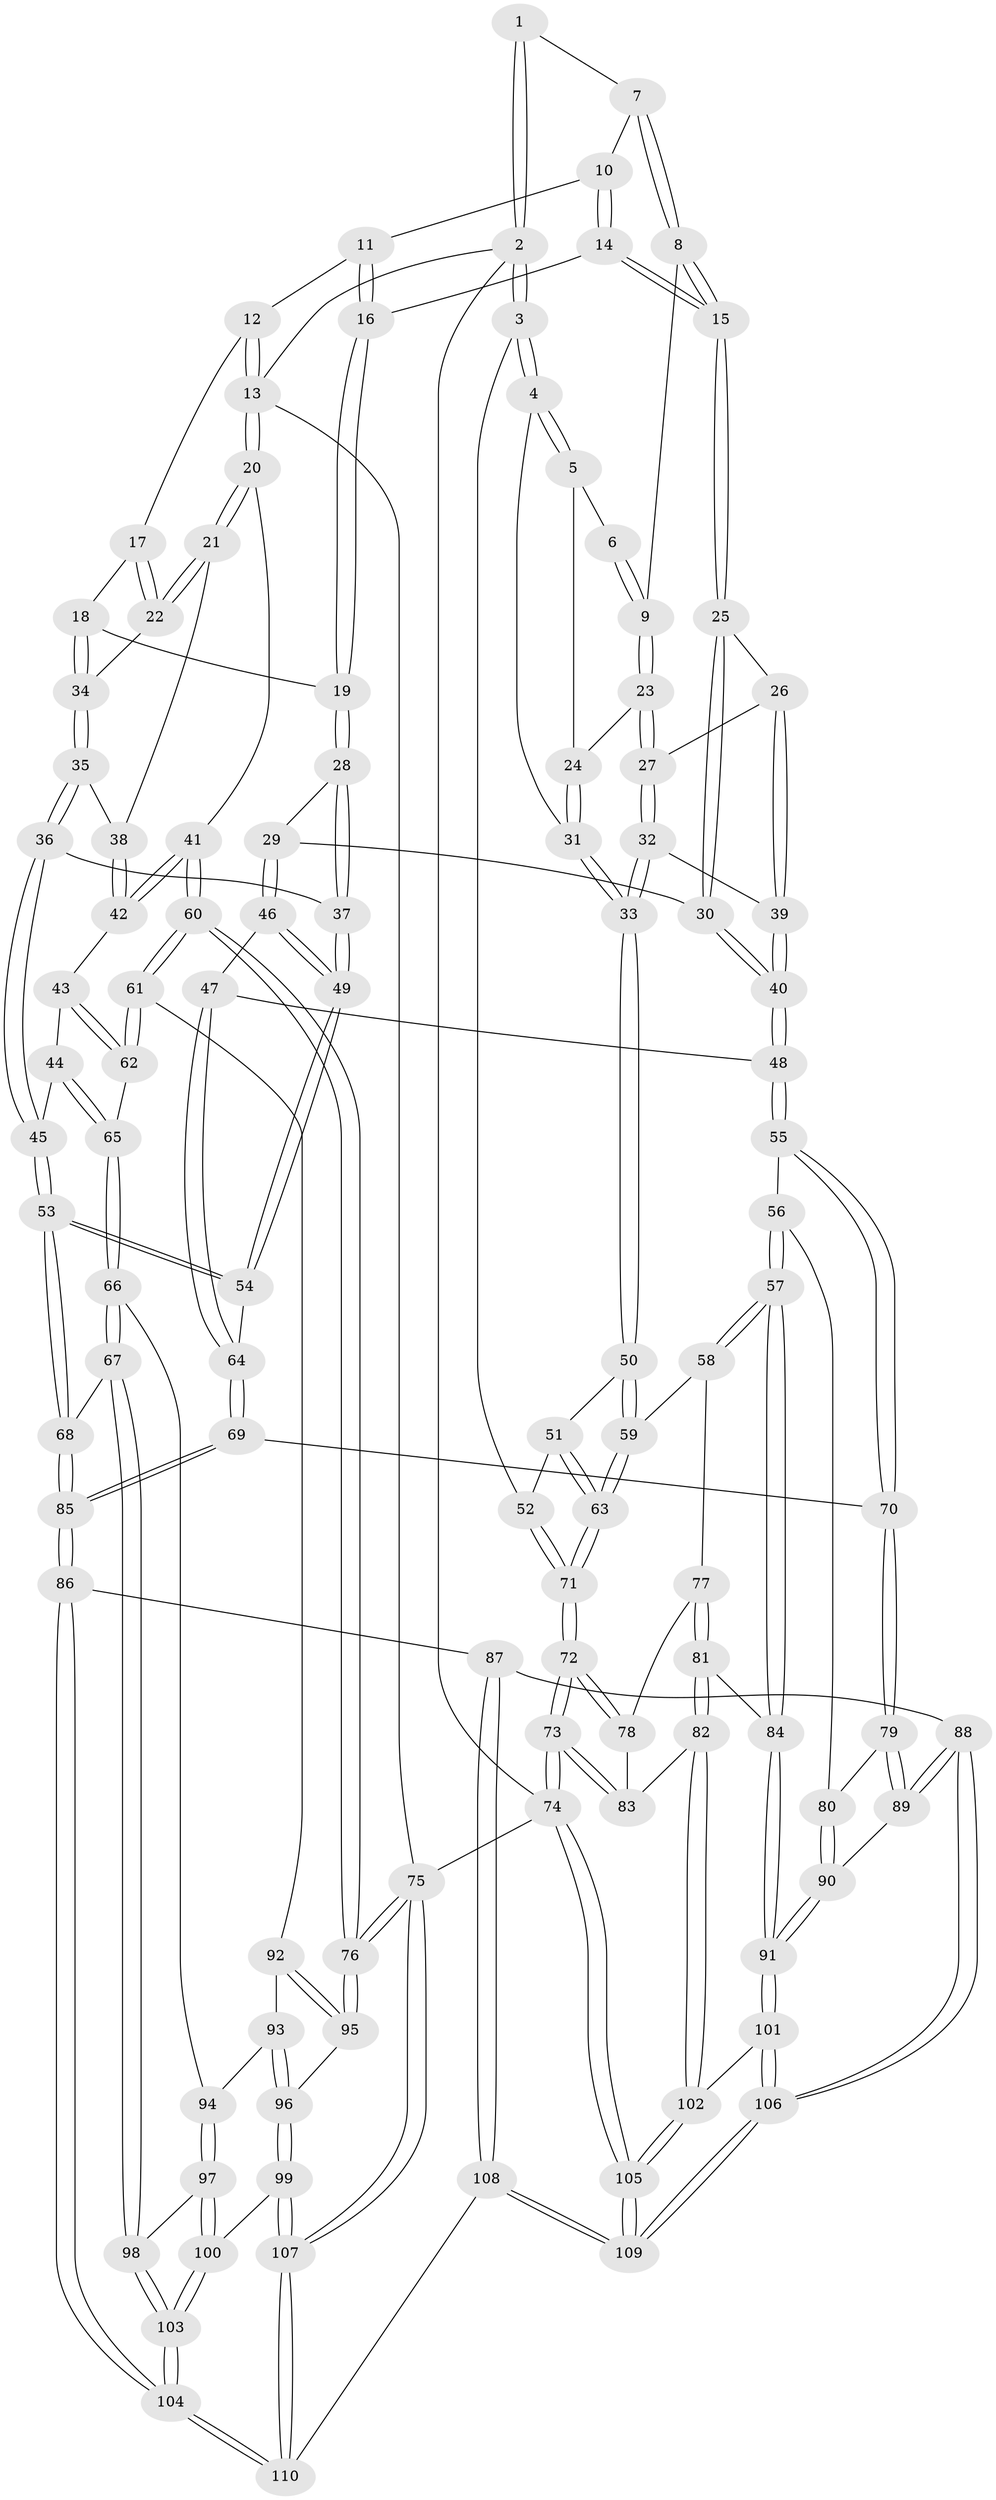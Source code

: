 // Generated by graph-tools (version 1.1) at 2025/11/02/27/25 16:11:55]
// undirected, 110 vertices, 272 edges
graph export_dot {
graph [start="1"]
  node [color=gray90,style=filled];
  1 [pos="+0.2191250479892684+0"];
  2 [pos="+0+0"];
  3 [pos="+0+0.15315279763637257"];
  4 [pos="+0+0.15661864937908906"];
  5 [pos="+0.1143628362377902+0.07968797906651393"];
  6 [pos="+0.18713182230725253+0"];
  7 [pos="+0.4131511244683046+0"];
  8 [pos="+0.28113448206150676+0.13720313245010474"];
  9 [pos="+0.27079666714143136+0.14321546499403967"];
  10 [pos="+0.43170451251948694+0"];
  11 [pos="+0.8200715469770116+0"];
  12 [pos="+0.9359556729851974+0"];
  13 [pos="+1+0"];
  14 [pos="+0.4912309486572032+0.1288448550354295"];
  15 [pos="+0.4830041068162867+0.14120065751279043"];
  16 [pos="+0.6565602701618384+0.12895394346845204"];
  17 [pos="+0.9287909038993197+0"];
  18 [pos="+0.7874986520743027+0.22373424173696174"];
  19 [pos="+0.696467729027028+0.19567791280780522"];
  20 [pos="+1+0.3542374787070725"];
  21 [pos="+0.9443358052350408+0.2577528242418512"];
  22 [pos="+0.9256920252208365+0.24205320764385962"];
  23 [pos="+0.24161065421222402+0.18459443719479662"];
  24 [pos="+0.23144836883893755+0.18316654338117147"];
  25 [pos="+0.4673689682096478+0.2739230085954831"];
  26 [pos="+0.44697620161349294+0.2767881107466221"];
  27 [pos="+0.2596039379227065+0.232965644783293"];
  28 [pos="+0.5853428144898788+0.3668687197053259"];
  29 [pos="+0.5631211420914749+0.36235870524947134"];
  30 [pos="+0.5100570162064648+0.33058949652896064"];
  31 [pos="+0.010776517654924794+0.25606223231887104"];
  32 [pos="+0.2180885425646721+0.4494679264327341"];
  33 [pos="+0.21621392539169734+0.4499665613381627"];
  34 [pos="+0.7893430549184984+0.22527139532182244"];
  35 [pos="+0.7656688289605682+0.371815400615628"];
  36 [pos="+0.6802146476090492+0.43994013495893214"];
  37 [pos="+0.65777295907989+0.4372897300685058"];
  38 [pos="+0.8492612434166005+0.3861062627858633"];
  39 [pos="+0.2221959442719896+0.4505438491395586"];
  40 [pos="+0.3193537005010429+0.5016554089660304"];
  41 [pos="+1+0.4514808304380464"];
  42 [pos="+0.8819087891260888+0.4443000069858338"];
  43 [pos="+0.8099272293752254+0.5369433961775385"];
  44 [pos="+0.7917106897281069+0.5432916000956247"];
  45 [pos="+0.783547073538079+0.5383330455901039"];
  46 [pos="+0.445722071809423+0.5438197463524088"];
  47 [pos="+0.3948089266390936+0.541715782811894"];
  48 [pos="+0.3307793606784241+0.5141284128931675"];
  49 [pos="+0.5660868715300527+0.6157837643886973"];
  50 [pos="+0.1964449573124527+0.46868287858440194"];
  51 [pos="+0.15491005150045947+0.4672395566712762"];
  52 [pos="+0+0.4129875098659194"];
  53 [pos="+0.5860451916851086+0.6647214676435872"];
  54 [pos="+0.5718764322424663+0.6369214450541819"];
  55 [pos="+0.3116805109863125+0.6285131719814613"];
  56 [pos="+0.2607189231355727+0.6913859917830601"];
  57 [pos="+0.18402026832913493+0.6926410545648354"];
  58 [pos="+0.13389459721280747+0.6290911376300635"];
  59 [pos="+0.1308412379509349+0.6033036946318706"];
  60 [pos="+1+0.5902627054382673"];
  61 [pos="+1+0.5939082528728982"];
  62 [pos="+0.9732192129513064+0.5816072219255884"];
  63 [pos="+0+0.5707631690468404"];
  64 [pos="+0.40893566154443256+0.6756986221077227"];
  65 [pos="+0.7931549680273176+0.6832385450793188"];
  66 [pos="+0.7883884287492332+0.7101663384865518"];
  67 [pos="+0.630439218685016+0.737142577154039"];
  68 [pos="+0.6068121029843417+0.7327478022460271"];
  69 [pos="+0.3924189331150979+0.711713319271211"];
  70 [pos="+0.38402300677108375+0.7151453218977175"];
  71 [pos="+0+0.5657030404735461"];
  72 [pos="+0+0.6613800100883384"];
  73 [pos="+0+0.8665305822933179"];
  74 [pos="+0+1"];
  75 [pos="+1+1"];
  76 [pos="+1+0.9079397046494848"];
  77 [pos="+0.06515337538441916+0.6991284065127895"];
  78 [pos="+0.005972730031943157+0.7069061782020416"];
  79 [pos="+0.3758056566401783+0.7239663319354984"];
  80 [pos="+0.30302380672797435+0.7334881641233834"];
  81 [pos="+0.07296873215191763+0.8104716974651968"];
  82 [pos="+0.06906121134024289+0.814958245716117"];
  83 [pos="+0.027255749958666465+0.8107196133533665"];
  84 [pos="+0.17990720117642467+0.7774087715979318"];
  85 [pos="+0.5550632628209413+0.7878322950693796"];
  86 [pos="+0.5252143040315471+0.8563526891946558"];
  87 [pos="+0.4158027597187343+0.8654546892270758"];
  88 [pos="+0.3994284753655697+0.857441318641918"];
  89 [pos="+0.3755483477209215+0.8371878255566707"];
  90 [pos="+0.2771875470809868+0.8261382896726974"];
  91 [pos="+0.23414238135391297+0.8468356537382271"];
  92 [pos="+0.9195885735427126+0.7171913722600411"];
  93 [pos="+0.8913531197004569+0.7272531079253322"];
  94 [pos="+0.7995411922466626+0.7196766284916416"];
  95 [pos="+0.9946319809768597+0.8554073366162842"];
  96 [pos="+0.9347926502969384+0.8522947840531975"];
  97 [pos="+0.8193210977667064+0.8522846899833882"];
  98 [pos="+0.6925636069621189+0.8395464843494514"];
  99 [pos="+0.8698960674621581+0.8836905680893193"];
  100 [pos="+0.8236677968486709+0.8636531730190851"];
  101 [pos="+0.2272977974435919+0.8752293497366477"];
  102 [pos="+0.0830701015806517+0.8819360412593881"];
  103 [pos="+0.7199459626017486+0.964465276086271"];
  104 [pos="+0.6325422092206491+1"];
  105 [pos="+0+1"];
  106 [pos="+0.24085601493859796+0.9728974968444507"];
  107 [pos="+0.9977299263761473+1"];
  108 [pos="+0.279316723605984+1"];
  109 [pos="+0.2292047803274146+1"];
  110 [pos="+0.6331483620620081+1"];
  1 -- 2;
  1 -- 2;
  1 -- 7;
  2 -- 3;
  2 -- 3;
  2 -- 13;
  2 -- 74;
  3 -- 4;
  3 -- 4;
  3 -- 52;
  4 -- 5;
  4 -- 5;
  4 -- 31;
  5 -- 6;
  5 -- 24;
  6 -- 9;
  6 -- 9;
  7 -- 8;
  7 -- 8;
  7 -- 10;
  8 -- 9;
  8 -- 15;
  8 -- 15;
  9 -- 23;
  9 -- 23;
  10 -- 11;
  10 -- 14;
  10 -- 14;
  11 -- 12;
  11 -- 16;
  11 -- 16;
  12 -- 13;
  12 -- 13;
  12 -- 17;
  13 -- 20;
  13 -- 20;
  13 -- 75;
  14 -- 15;
  14 -- 15;
  14 -- 16;
  15 -- 25;
  15 -- 25;
  16 -- 19;
  16 -- 19;
  17 -- 18;
  17 -- 22;
  17 -- 22;
  18 -- 19;
  18 -- 34;
  18 -- 34;
  19 -- 28;
  19 -- 28;
  20 -- 21;
  20 -- 21;
  20 -- 41;
  21 -- 22;
  21 -- 22;
  21 -- 38;
  22 -- 34;
  23 -- 24;
  23 -- 27;
  23 -- 27;
  24 -- 31;
  24 -- 31;
  25 -- 26;
  25 -- 30;
  25 -- 30;
  26 -- 27;
  26 -- 39;
  26 -- 39;
  27 -- 32;
  27 -- 32;
  28 -- 29;
  28 -- 37;
  28 -- 37;
  29 -- 30;
  29 -- 46;
  29 -- 46;
  30 -- 40;
  30 -- 40;
  31 -- 33;
  31 -- 33;
  32 -- 33;
  32 -- 33;
  32 -- 39;
  33 -- 50;
  33 -- 50;
  34 -- 35;
  34 -- 35;
  35 -- 36;
  35 -- 36;
  35 -- 38;
  36 -- 37;
  36 -- 45;
  36 -- 45;
  37 -- 49;
  37 -- 49;
  38 -- 42;
  38 -- 42;
  39 -- 40;
  39 -- 40;
  40 -- 48;
  40 -- 48;
  41 -- 42;
  41 -- 42;
  41 -- 60;
  41 -- 60;
  42 -- 43;
  43 -- 44;
  43 -- 62;
  43 -- 62;
  44 -- 45;
  44 -- 65;
  44 -- 65;
  45 -- 53;
  45 -- 53;
  46 -- 47;
  46 -- 49;
  46 -- 49;
  47 -- 48;
  47 -- 64;
  47 -- 64;
  48 -- 55;
  48 -- 55;
  49 -- 54;
  49 -- 54;
  50 -- 51;
  50 -- 59;
  50 -- 59;
  51 -- 52;
  51 -- 63;
  51 -- 63;
  52 -- 71;
  52 -- 71;
  53 -- 54;
  53 -- 54;
  53 -- 68;
  53 -- 68;
  54 -- 64;
  55 -- 56;
  55 -- 70;
  55 -- 70;
  56 -- 57;
  56 -- 57;
  56 -- 80;
  57 -- 58;
  57 -- 58;
  57 -- 84;
  57 -- 84;
  58 -- 59;
  58 -- 77;
  59 -- 63;
  59 -- 63;
  60 -- 61;
  60 -- 61;
  60 -- 76;
  60 -- 76;
  61 -- 62;
  61 -- 62;
  61 -- 92;
  62 -- 65;
  63 -- 71;
  63 -- 71;
  64 -- 69;
  64 -- 69;
  65 -- 66;
  65 -- 66;
  66 -- 67;
  66 -- 67;
  66 -- 94;
  67 -- 68;
  67 -- 98;
  67 -- 98;
  68 -- 85;
  68 -- 85;
  69 -- 70;
  69 -- 85;
  69 -- 85;
  70 -- 79;
  70 -- 79;
  71 -- 72;
  71 -- 72;
  72 -- 73;
  72 -- 73;
  72 -- 78;
  72 -- 78;
  73 -- 74;
  73 -- 74;
  73 -- 83;
  73 -- 83;
  74 -- 105;
  74 -- 105;
  74 -- 75;
  75 -- 76;
  75 -- 76;
  75 -- 107;
  75 -- 107;
  76 -- 95;
  76 -- 95;
  77 -- 78;
  77 -- 81;
  77 -- 81;
  78 -- 83;
  79 -- 80;
  79 -- 89;
  79 -- 89;
  80 -- 90;
  80 -- 90;
  81 -- 82;
  81 -- 82;
  81 -- 84;
  82 -- 83;
  82 -- 102;
  82 -- 102;
  84 -- 91;
  84 -- 91;
  85 -- 86;
  85 -- 86;
  86 -- 87;
  86 -- 104;
  86 -- 104;
  87 -- 88;
  87 -- 108;
  87 -- 108;
  88 -- 89;
  88 -- 89;
  88 -- 106;
  88 -- 106;
  89 -- 90;
  90 -- 91;
  90 -- 91;
  91 -- 101;
  91 -- 101;
  92 -- 93;
  92 -- 95;
  92 -- 95;
  93 -- 94;
  93 -- 96;
  93 -- 96;
  94 -- 97;
  94 -- 97;
  95 -- 96;
  96 -- 99;
  96 -- 99;
  97 -- 98;
  97 -- 100;
  97 -- 100;
  98 -- 103;
  98 -- 103;
  99 -- 100;
  99 -- 107;
  99 -- 107;
  100 -- 103;
  100 -- 103;
  101 -- 102;
  101 -- 106;
  101 -- 106;
  102 -- 105;
  102 -- 105;
  103 -- 104;
  103 -- 104;
  104 -- 110;
  104 -- 110;
  105 -- 109;
  105 -- 109;
  106 -- 109;
  106 -- 109;
  107 -- 110;
  107 -- 110;
  108 -- 109;
  108 -- 109;
  108 -- 110;
}

